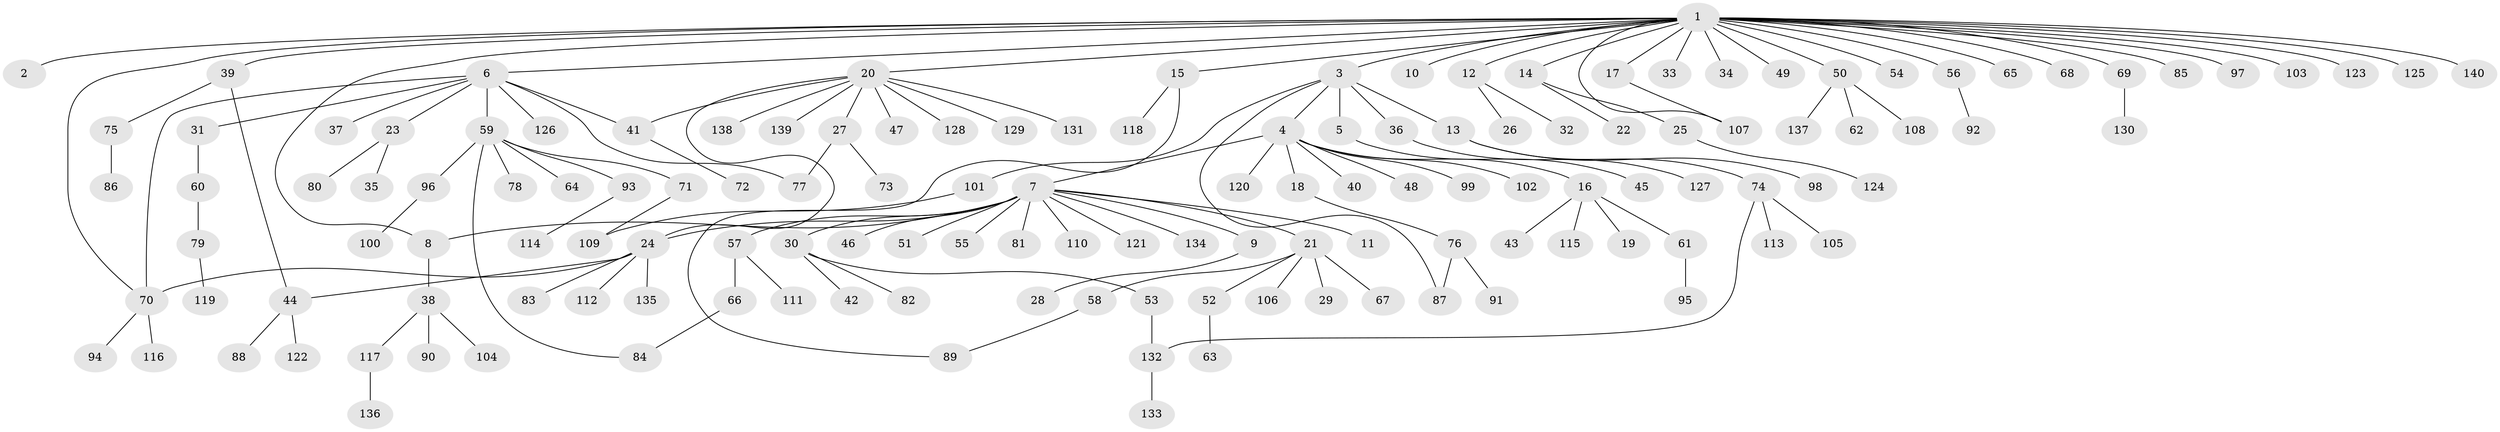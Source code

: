 // coarse degree distribution, {1: 0.6428571428571429, 3: 0.07142857142857142, 4: 0.05357142857142857, 2: 0.14285714285714285, 12: 0.017857142857142856, 6: 0.03571428571428571, 24: 0.017857142857142856, 8: 0.017857142857142856}
// Generated by graph-tools (version 1.1) at 2025/36/03/04/25 23:36:53]
// undirected, 140 vertices, 152 edges
graph export_dot {
  node [color=gray90,style=filled];
  1;
  2;
  3;
  4;
  5;
  6;
  7;
  8;
  9;
  10;
  11;
  12;
  13;
  14;
  15;
  16;
  17;
  18;
  19;
  20;
  21;
  22;
  23;
  24;
  25;
  26;
  27;
  28;
  29;
  30;
  31;
  32;
  33;
  34;
  35;
  36;
  37;
  38;
  39;
  40;
  41;
  42;
  43;
  44;
  45;
  46;
  47;
  48;
  49;
  50;
  51;
  52;
  53;
  54;
  55;
  56;
  57;
  58;
  59;
  60;
  61;
  62;
  63;
  64;
  65;
  66;
  67;
  68;
  69;
  70;
  71;
  72;
  73;
  74;
  75;
  76;
  77;
  78;
  79;
  80;
  81;
  82;
  83;
  84;
  85;
  86;
  87;
  88;
  89;
  90;
  91;
  92;
  93;
  94;
  95;
  96;
  97;
  98;
  99;
  100;
  101;
  102;
  103;
  104;
  105;
  106;
  107;
  108;
  109;
  110;
  111;
  112;
  113;
  114;
  115;
  116;
  117;
  118;
  119;
  120;
  121;
  122;
  123;
  124;
  125;
  126;
  127;
  128;
  129;
  130;
  131;
  132;
  133;
  134;
  135;
  136;
  137;
  138;
  139;
  140;
  1 -- 2;
  1 -- 3;
  1 -- 6;
  1 -- 8;
  1 -- 10;
  1 -- 12;
  1 -- 14;
  1 -- 15;
  1 -- 17;
  1 -- 20;
  1 -- 33;
  1 -- 34;
  1 -- 39;
  1 -- 49;
  1 -- 50;
  1 -- 54;
  1 -- 56;
  1 -- 65;
  1 -- 68;
  1 -- 69;
  1 -- 70;
  1 -- 85;
  1 -- 97;
  1 -- 103;
  1 -- 107;
  1 -- 123;
  1 -- 125;
  1 -- 140;
  3 -- 4;
  3 -- 5;
  3 -- 13;
  3 -- 36;
  3 -- 87;
  3 -- 101;
  4 -- 7;
  4 -- 16;
  4 -- 18;
  4 -- 40;
  4 -- 48;
  4 -- 99;
  4 -- 102;
  4 -- 120;
  5 -- 45;
  6 -- 23;
  6 -- 31;
  6 -- 37;
  6 -- 41;
  6 -- 59;
  6 -- 70;
  6 -- 77;
  6 -- 126;
  7 -- 8;
  7 -- 9;
  7 -- 11;
  7 -- 21;
  7 -- 24;
  7 -- 30;
  7 -- 46;
  7 -- 51;
  7 -- 55;
  7 -- 57;
  7 -- 81;
  7 -- 110;
  7 -- 121;
  7 -- 134;
  8 -- 38;
  9 -- 28;
  12 -- 26;
  12 -- 32;
  13 -- 74;
  13 -- 98;
  14 -- 22;
  14 -- 25;
  15 -- 89;
  15 -- 118;
  16 -- 19;
  16 -- 43;
  16 -- 61;
  16 -- 115;
  17 -- 107;
  18 -- 76;
  20 -- 24;
  20 -- 27;
  20 -- 41;
  20 -- 47;
  20 -- 128;
  20 -- 129;
  20 -- 131;
  20 -- 138;
  20 -- 139;
  21 -- 29;
  21 -- 52;
  21 -- 58;
  21 -- 67;
  21 -- 106;
  23 -- 35;
  23 -- 80;
  24 -- 44;
  24 -- 70;
  24 -- 83;
  24 -- 112;
  24 -- 135;
  25 -- 124;
  27 -- 73;
  27 -- 77;
  30 -- 42;
  30 -- 53;
  30 -- 82;
  31 -- 60;
  36 -- 127;
  38 -- 90;
  38 -- 104;
  38 -- 117;
  39 -- 44;
  39 -- 75;
  41 -- 72;
  44 -- 88;
  44 -- 122;
  50 -- 62;
  50 -- 108;
  50 -- 137;
  52 -- 63;
  53 -- 132;
  56 -- 92;
  57 -- 66;
  57 -- 111;
  58 -- 89;
  59 -- 64;
  59 -- 71;
  59 -- 78;
  59 -- 84;
  59 -- 93;
  59 -- 96;
  60 -- 79;
  61 -- 95;
  66 -- 84;
  69 -- 130;
  70 -- 94;
  70 -- 116;
  71 -- 109;
  74 -- 105;
  74 -- 113;
  74 -- 132;
  75 -- 86;
  76 -- 87;
  76 -- 91;
  79 -- 119;
  93 -- 114;
  96 -- 100;
  101 -- 109;
  117 -- 136;
  132 -- 133;
}
